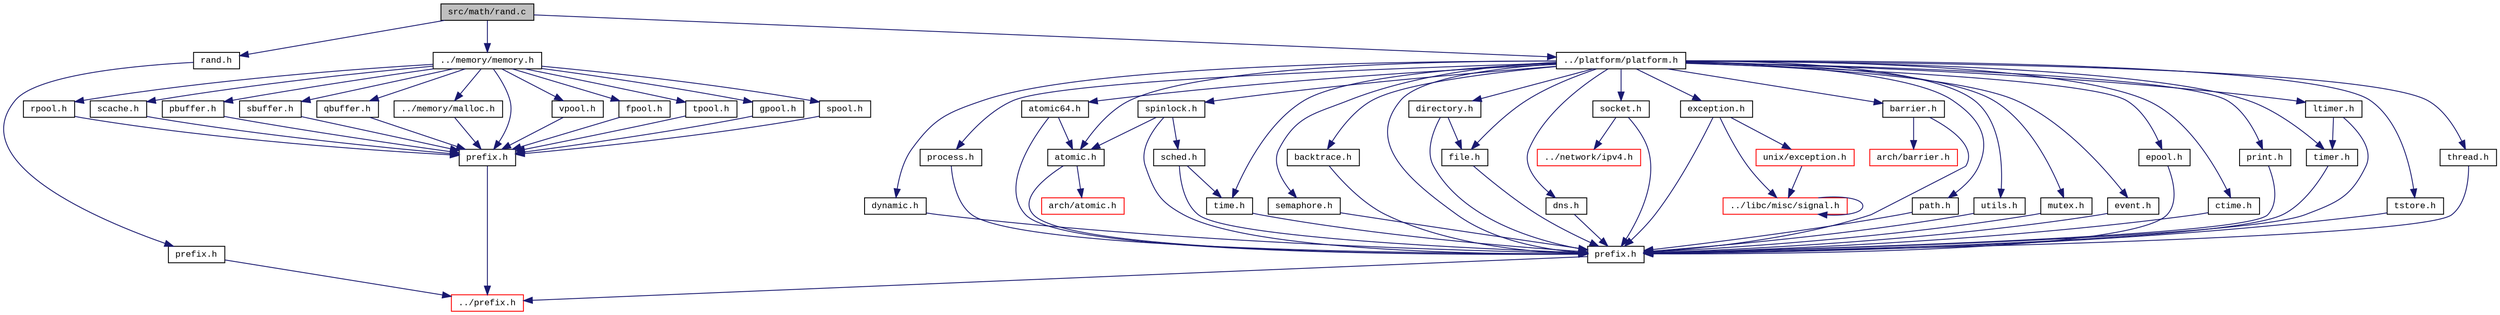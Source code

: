digraph "src/math/rand.c"
{
  edge [fontname="CourierNew",fontsize="10",labelfontname="CourierNew",labelfontsize="10"];
  node [fontname="CourierNew",fontsize="10",shape=record];
  Node1 [label="src/math/rand.c",height=0.2,width=0.4,color="black", fillcolor="grey75", style="filled" fontcolor="black"];
  Node1 -> Node2 [color="midnightblue",fontsize="10",style="solid",fontname="CourierNew"];
  Node2 [label="rand.h",height=0.2,width=0.4,color="black", fillcolor="white", style="filled",URL="$d5/d66/rand_8h.html"];
  Node2 -> Node3 [color="midnightblue",fontsize="10",style="solid",fontname="CourierNew"];
  Node3 [label="prefix.h",height=0.2,width=0.4,color="black", fillcolor="white", style="filled",URL="$d5/d8d/math_2prefix_8h_source.html"];
  Node3 -> Node4 [color="midnightblue",fontsize="10",style="solid",fontname="CourierNew"];
  Node4 [label="../prefix.h",height=0.2,width=0.4,color="red", fillcolor="white", style="filled",URL="$df/d5c/prefix_8h_source.html"];
  Node1 -> Node5 [color="midnightblue",fontsize="10",style="solid",fontname="CourierNew"];
  Node5 [label="../memory/memory.h",height=0.2,width=0.4,color="black", fillcolor="white", style="filled",URL="$dc/d18/memory_8h.html"];
  Node5 -> Node6 [color="midnightblue",fontsize="10",style="solid",fontname="CourierNew"];
  Node6 [label="prefix.h",height=0.2,width=0.4,color="black", fillcolor="white", style="filled",URL="$d0/dad/memory_2prefix_8h_source.html"];
  Node6 -> Node4 [color="midnightblue",fontsize="10",style="solid",fontname="CourierNew"];
  Node5 -> Node7 [color="midnightblue",fontsize="10",style="solid",fontname="CourierNew"];
  Node7 [label="vpool.h",height=0.2,width=0.4,color="black", fillcolor="white", style="filled",URL="$d4/d83/vpool_8h.html"];
  Node7 -> Node6 [color="midnightblue",fontsize="10",style="solid",fontname="CourierNew"];
  Node5 -> Node8 [color="midnightblue",fontsize="10",style="solid",fontname="CourierNew"];
  Node8 [label="fpool.h",height=0.2,width=0.4,color="black", fillcolor="white", style="filled",URL="$d6/dec/fpool_8h.html"];
  Node8 -> Node6 [color="midnightblue",fontsize="10",style="solid",fontname="CourierNew"];
  Node5 -> Node9 [color="midnightblue",fontsize="10",style="solid",fontname="CourierNew"];
  Node9 [label="tpool.h",height=0.2,width=0.4,color="black", fillcolor="white", style="filled",URL="$df/d05/tpool_8h.html"];
  Node9 -> Node6 [color="midnightblue",fontsize="10",style="solid",fontname="CourierNew"];
  Node5 -> Node10 [color="midnightblue",fontsize="10",style="solid",fontname="CourierNew"];
  Node10 [label="gpool.h",height=0.2,width=0.4,color="black", fillcolor="white", style="filled",URL="$d4/d3a/gpool_8h.html"];
  Node10 -> Node6 [color="midnightblue",fontsize="10",style="solid",fontname="CourierNew"];
  Node5 -> Node11 [color="midnightblue",fontsize="10",style="solid",fontname="CourierNew"];
  Node11 [label="spool.h",height=0.2,width=0.4,color="black", fillcolor="white", style="filled",URL="$d7/d0c/spool_8h.html"];
  Node11 -> Node6 [color="midnightblue",fontsize="10",style="solid",fontname="CourierNew"];
  Node5 -> Node12 [color="midnightblue",fontsize="10",style="solid",fontname="CourierNew"];
  Node12 [label="rpool.h",height=0.2,width=0.4,color="black", fillcolor="white", style="filled",URL="$d6/da1/rpool_8h.html"];
  Node12 -> Node6 [color="midnightblue",fontsize="10",style="solid",fontname="CourierNew"];
  Node5 -> Node13 [color="midnightblue",fontsize="10",style="solid",fontname="CourierNew"];
  Node13 [label="scache.h",height=0.2,width=0.4,color="black", fillcolor="white", style="filled",URL="$d6/d7c/scache_8h.html"];
  Node13 -> Node6 [color="midnightblue",fontsize="10",style="solid",fontname="CourierNew"];
  Node5 -> Node14 [color="midnightblue",fontsize="10",style="solid",fontname="CourierNew"];
  Node14 [label="pbuffer.h",height=0.2,width=0.4,color="black", fillcolor="white", style="filled",URL="$de/db7/pbuffer_8h.html"];
  Node14 -> Node6 [color="midnightblue",fontsize="10",style="solid",fontname="CourierNew"];
  Node5 -> Node15 [color="midnightblue",fontsize="10",style="solid",fontname="CourierNew"];
  Node15 [label="sbuffer.h",height=0.2,width=0.4,color="black", fillcolor="white", style="filled",URL="$de/d96/sbuffer_8h.html"];
  Node15 -> Node6 [color="midnightblue",fontsize="10",style="solid",fontname="CourierNew"];
  Node5 -> Node16 [color="midnightblue",fontsize="10",style="solid",fontname="CourierNew"];
  Node16 [label="qbuffer.h",height=0.2,width=0.4,color="black", fillcolor="white", style="filled",URL="$d3/d60/qbuffer_8h.html"];
  Node16 -> Node6 [color="midnightblue",fontsize="10",style="solid",fontname="CourierNew"];
  Node5 -> Node17 [color="midnightblue",fontsize="10",style="solid",fontname="CourierNew"];
  Node17 [label="../memory/malloc.h",height=0.2,width=0.4,color="black", fillcolor="white", style="filled",URL="$d1/dd8/memory_2malloc_8h_source.html"];
  Node17 -> Node6 [color="midnightblue",fontsize="10",style="solid",fontname="CourierNew"];
  Node1 -> Node18 [color="midnightblue",fontsize="10",style="solid",fontname="CourierNew"];
  Node18 [label="../platform/platform.h",height=0.2,width=0.4,color="black", fillcolor="white", style="filled",URL="$de/d03/platform_8h.html"];
  Node18 -> Node19 [color="midnightblue",fontsize="10",style="solid",fontname="CourierNew"];
  Node19 [label="prefix.h",height=0.2,width=0.4,color="black", fillcolor="white", style="filled",URL="$db/dfa/platform_2prefix_8h_source.html"];
  Node19 -> Node4 [color="midnightblue",fontsize="10",style="solid",fontname="CourierNew"];
  Node18 -> Node20 [color="midnightblue",fontsize="10",style="solid",fontname="CourierNew"];
  Node20 [label="dns.h",height=0.2,width=0.4,color="black", fillcolor="white", style="filled",URL="$d9/d31/platform_2dns_8h_source.html"];
  Node20 -> Node19 [color="midnightblue",fontsize="10",style="solid",fontname="CourierNew"];
  Node18 -> Node21 [color="midnightblue",fontsize="10",style="solid",fontname="CourierNew"];
  Node21 [label="path.h",height=0.2,width=0.4,color="black", fillcolor="white", style="filled",URL="$d7/dd4/path_8h_source.html"];
  Node21 -> Node19 [color="midnightblue",fontsize="10",style="solid",fontname="CourierNew"];
  Node18 -> Node22 [color="midnightblue",fontsize="10",style="solid",fontname="CourierNew"];
  Node22 [label="file.h",height=0.2,width=0.4,color="black", fillcolor="white", style="filled",URL="$d2/d4d/file_8h.html"];
  Node22 -> Node19 [color="midnightblue",fontsize="10",style="solid",fontname="CourierNew"];
  Node18 -> Node23 [color="midnightblue",fontsize="10",style="solid",fontname="CourierNew"];
  Node23 [label="time.h",height=0.2,width=0.4,color="black", fillcolor="white", style="filled",URL="$db/d97/platform_2time_8h_source.html"];
  Node23 -> Node19 [color="midnightblue",fontsize="10",style="solid",fontname="CourierNew"];
  Node18 -> Node24 [color="midnightblue",fontsize="10",style="solid",fontname="CourierNew"];
  Node24 [label="utils.h",height=0.2,width=0.4,color="black", fillcolor="white", style="filled",URL="$db/ddd/platform_2utils_8h_source.html"];
  Node24 -> Node19 [color="midnightblue",fontsize="10",style="solid",fontname="CourierNew"];
  Node18 -> Node25 [color="midnightblue",fontsize="10",style="solid",fontname="CourierNew"];
  Node25 [label="mutex.h",height=0.2,width=0.4,color="black", fillcolor="white", style="filled",URL="$d0/df8/mutex_8h.html"];
  Node25 -> Node19 [color="midnightblue",fontsize="10",style="solid",fontname="CourierNew"];
  Node18 -> Node26 [color="midnightblue",fontsize="10",style="solid",fontname="CourierNew"];
  Node26 [label="event.h",height=0.2,width=0.4,color="black", fillcolor="white", style="filled",URL="$dd/d20/event_8h.html"];
  Node26 -> Node19 [color="midnightblue",fontsize="10",style="solid",fontname="CourierNew"];
  Node18 -> Node27 [color="midnightblue",fontsize="10",style="solid",fontname="CourierNew"];
  Node27 [label="epool.h",height=0.2,width=0.4,color="black", fillcolor="white", style="filled",URL="$db/da4/epool_8h.html"];
  Node27 -> Node19 [color="midnightblue",fontsize="10",style="solid",fontname="CourierNew"];
  Node18 -> Node28 [color="midnightblue",fontsize="10",style="solid",fontname="CourierNew"];
  Node28 [label="ctime.h",height=0.2,width=0.4,color="black", fillcolor="white", style="filled",URL="$d4/d0b/ctime_8h.html"];
  Node28 -> Node19 [color="midnightblue",fontsize="10",style="solid",fontname="CourierNew"];
  Node18 -> Node29 [color="midnightblue",fontsize="10",style="solid",fontname="CourierNew"];
  Node29 [label="timer.h",height=0.2,width=0.4,color="black", fillcolor="white", style="filled",URL="$d5/dd0/timer_8h.html"];
  Node29 -> Node19 [color="midnightblue",fontsize="10",style="solid",fontname="CourierNew"];
  Node18 -> Node30 [color="midnightblue",fontsize="10",style="solid",fontname="CourierNew"];
  Node30 [label="print.h",height=0.2,width=0.4,color="black", fillcolor="white", style="filled",URL="$d5/d77/print_8h.html"];
  Node30 -> Node19 [color="midnightblue",fontsize="10",style="solid",fontname="CourierNew"];
  Node18 -> Node31 [color="midnightblue",fontsize="10",style="solid",fontname="CourierNew"];
  Node31 [label="ltimer.h",height=0.2,width=0.4,color="black", fillcolor="white", style="filled",URL="$d5/d7d/ltimer_8h.html"];
  Node31 -> Node19 [color="midnightblue",fontsize="10",style="solid",fontname="CourierNew"];
  Node31 -> Node29 [color="midnightblue",fontsize="10",style="solid",fontname="CourierNew"];
  Node18 -> Node32 [color="midnightblue",fontsize="10",style="solid",fontname="CourierNew"];
  Node32 [label="tstore.h",height=0.2,width=0.4,color="black", fillcolor="white", style="filled",URL="$de/d1b/tstore_8h.html"];
  Node32 -> Node19 [color="midnightblue",fontsize="10",style="solid",fontname="CourierNew"];
  Node18 -> Node33 [color="midnightblue",fontsize="10",style="solid",fontname="CourierNew"];
  Node33 [label="socket.h",height=0.2,width=0.4,color="black", fillcolor="white", style="filled",URL="$da/ddd/socket_8h.html"];
  Node33 -> Node19 [color="midnightblue",fontsize="10",style="solid",fontname="CourierNew"];
  Node33 -> Node34 [color="midnightblue",fontsize="10",style="solid",fontname="CourierNew"];
  Node34 [label="../network/ipv4.h",height=0.2,width=0.4,color="red", fillcolor="white", style="filled",URL="$d7/d19/ipv4_8h.html"];
  Node18 -> Node35 [color="midnightblue",fontsize="10",style="solid",fontname="CourierNew"];
  Node35 [label="thread.h",height=0.2,width=0.4,color="black", fillcolor="white", style="filled",URL="$db/dd5/thread_8h.html"];
  Node35 -> Node19 [color="midnightblue",fontsize="10",style="solid",fontname="CourierNew"];
  Node18 -> Node36 [color="midnightblue",fontsize="10",style="solid",fontname="CourierNew"];
  Node36 [label="atomic.h",height=0.2,width=0.4,color="black", fillcolor="white", style="filled",URL="$dd/d02/atomic_8h_source.html"];
  Node36 -> Node19 [color="midnightblue",fontsize="10",style="solid",fontname="CourierNew"];
  Node36 -> Node37 [color="midnightblue",fontsize="10",style="solid",fontname="CourierNew"];
  Node37 [label="arch/atomic.h",height=0.2,width=0.4,color="red", fillcolor="white", style="filled",URL="$df/d85/arch_2atomic_8h_source.html"];
  Node18 -> Node38 [color="midnightblue",fontsize="10",style="solid",fontname="CourierNew"];
  Node38 [label="barrier.h",height=0.2,width=0.4,color="black", fillcolor="white", style="filled",URL="$df/d9a/barrier_8h_source.html"];
  Node38 -> Node19 [color="midnightblue",fontsize="10",style="solid",fontname="CourierNew"];
  Node38 -> Node39 [color="midnightblue",fontsize="10",style="solid",fontname="CourierNew"];
  Node39 [label="arch/barrier.h",height=0.2,width=0.4,color="red", fillcolor="white", style="filled",URL="$da/d1c/arch_2barrier_8h_source.html"];
  Node18 -> Node40 [color="midnightblue",fontsize="10",style="solid",fontname="CourierNew"];
  Node40 [label="dynamic.h",height=0.2,width=0.4,color="black", fillcolor="white", style="filled",URL="$df/dd3/dynamic_8h_source.html"];
  Node40 -> Node19 [color="midnightblue",fontsize="10",style="solid",fontname="CourierNew"];
  Node18 -> Node41 [color="midnightblue",fontsize="10",style="solid",fontname="CourierNew"];
  Node41 [label="process.h",height=0.2,width=0.4,color="black", fillcolor="white", style="filled",URL="$da/d42/process_8h.html"];
  Node41 -> Node19 [color="midnightblue",fontsize="10",style="solid",fontname="CourierNew"];
  Node18 -> Node42 [color="midnightblue",fontsize="10",style="solid",fontname="CourierNew"];
  Node42 [label="spinlock.h",height=0.2,width=0.4,color="black", fillcolor="white", style="filled",URL="$df/d63/spinlock_8h.html"];
  Node42 -> Node19 [color="midnightblue",fontsize="10",style="solid",fontname="CourierNew"];
  Node42 -> Node43 [color="midnightblue",fontsize="10",style="solid",fontname="CourierNew"];
  Node43 [label="sched.h",height=0.2,width=0.4,color="black", fillcolor="white", style="filled",URL="$d7/d00/sched_8h.html"];
  Node43 -> Node19 [color="midnightblue",fontsize="10",style="solid",fontname="CourierNew"];
  Node43 -> Node23 [color="midnightblue",fontsize="10",style="solid",fontname="CourierNew"];
  Node42 -> Node36 [color="midnightblue",fontsize="10",style="solid",fontname="CourierNew"];
  Node18 -> Node44 [color="midnightblue",fontsize="10",style="solid",fontname="CourierNew"];
  Node44 [label="atomic64.h",height=0.2,width=0.4,color="black", fillcolor="white", style="filled",URL="$df/dd4/atomic64_8h_source.html"];
  Node44 -> Node19 [color="midnightblue",fontsize="10",style="solid",fontname="CourierNew"];
  Node44 -> Node36 [color="midnightblue",fontsize="10",style="solid",fontname="CourierNew"];
  Node18 -> Node45 [color="midnightblue",fontsize="10",style="solid",fontname="CourierNew"];
  Node45 [label="semaphore.h",height=0.2,width=0.4,color="black", fillcolor="white", style="filled",URL="$d6/dc6/semaphore_8h.html"];
  Node45 -> Node19 [color="midnightblue",fontsize="10",style="solid",fontname="CourierNew"];
  Node18 -> Node46 [color="midnightblue",fontsize="10",style="solid",fontname="CourierNew"];
  Node46 [label="backtrace.h",height=0.2,width=0.4,color="black", fillcolor="white", style="filled",URL="$d3/dda/backtrace_8h.html"];
  Node46 -> Node19 [color="midnightblue",fontsize="10",style="solid",fontname="CourierNew"];
  Node18 -> Node47 [color="midnightblue",fontsize="10",style="solid",fontname="CourierNew"];
  Node47 [label="directory.h",height=0.2,width=0.4,color="black", fillcolor="white", style="filled",URL="$d9/d0f/directory_8h.html"];
  Node47 -> Node19 [color="midnightblue",fontsize="10",style="solid",fontname="CourierNew"];
  Node47 -> Node22 [color="midnightblue",fontsize="10",style="solid",fontname="CourierNew"];
  Node18 -> Node48 [color="midnightblue",fontsize="10",style="solid",fontname="CourierNew"];
  Node48 [label="exception.h",height=0.2,width=0.4,color="black", fillcolor="white", style="filled",URL="$dd/d2d/exception_8h_source.html"];
  Node48 -> Node19 [color="midnightblue",fontsize="10",style="solid",fontname="CourierNew"];
  Node48 -> Node49 [color="midnightblue",fontsize="10",style="solid",fontname="CourierNew"];
  Node49 [label="../libc/misc/signal.h",height=0.2,width=0.4,color="red", fillcolor="white", style="filled",URL="$d8/d39/signal_8h.html"];
  Node49 -> Node49 [color="midnightblue",fontsize="10",style="solid",fontname="CourierNew"];
  Node48 -> Node50 [color="midnightblue",fontsize="10",style="solid",fontname="CourierNew"];
  Node50 [label="unix/exception.h",height=0.2,width=0.4,color="red", fillcolor="white", style="filled",URL="$df/dc4/unix_2exception_8h_source.html"];
  Node50 -> Node49 [color="midnightblue",fontsize="10",style="solid",fontname="CourierNew"];
}
